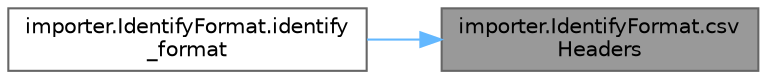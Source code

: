 digraph "importer.IdentifyFormat.csvHeaders"
{
 // LATEX_PDF_SIZE
  bgcolor="transparent";
  edge [fontname=Helvetica,fontsize=10,labelfontname=Helvetica,labelfontsize=10];
  node [fontname=Helvetica,fontsize=10,shape=box,height=0.2,width=0.4];
  rankdir="RL";
  Node1 [id="Node000001",label="importer.IdentifyFormat.csv\lHeaders",height=0.2,width=0.4,color="gray40", fillcolor="grey60", style="filled", fontcolor="black",tooltip=" "];
  Node1 -> Node2 [id="edge1_Node000001_Node000002",dir="back",color="steelblue1",style="solid",tooltip=" "];
  Node2 [id="Node000002",label="importer.IdentifyFormat.identify\l_format",height=0.2,width=0.4,color="grey40", fillcolor="white", style="filled",URL="$namespaceimporter_1_1_identify_format.html#abbce3715159bdeb7ab493532484a02a0",tooltip=" "];
}
